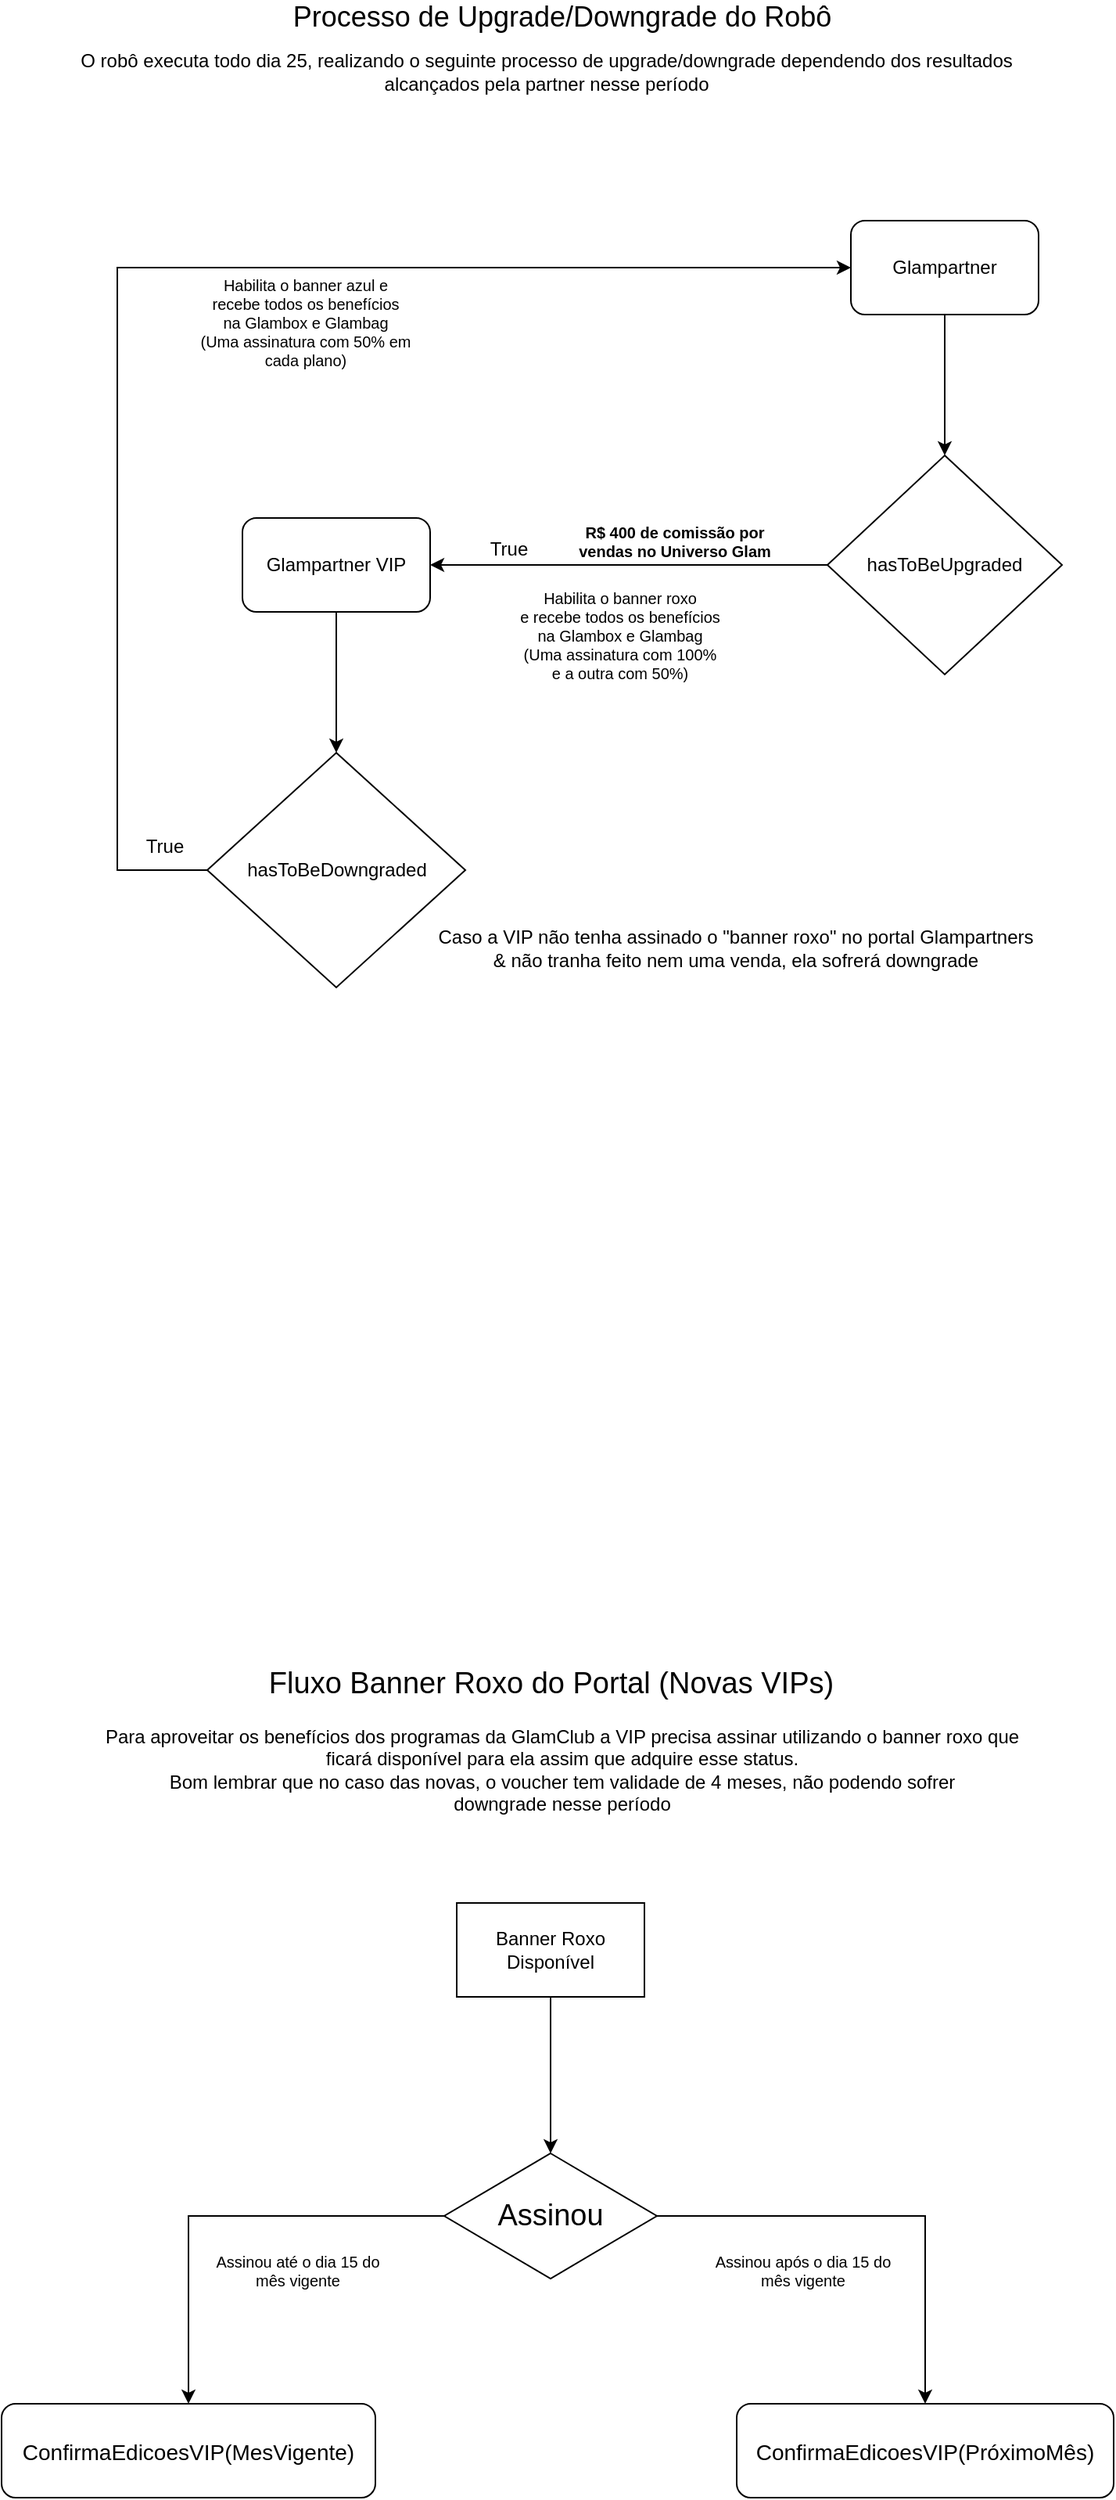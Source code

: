 <mxfile version="20.0.1" type="github">
  <diagram id="C5RBs43oDa-KdzZeNtuy" name="Page-1">
    <mxGraphModel dx="1422" dy="780" grid="1" gridSize="10" guides="1" tooltips="1" connect="1" arrows="1" fold="1" page="1" pageScale="1" pageWidth="827" pageHeight="1169" math="0" shadow="0">
      <root>
        <mxCell id="WIyWlLk6GJQsqaUBKTNV-0" />
        <mxCell id="WIyWlLk6GJQsqaUBKTNV-1" parent="WIyWlLk6GJQsqaUBKTNV-0" />
        <mxCell id="aP12nHPMY8GT1LRpDTK_-2" style="edgeStyle=orthogonalEdgeStyle;rounded=0;orthogonalLoop=1;jettySize=auto;html=1;exitX=0.5;exitY=1;exitDx=0;exitDy=0;entryX=0.5;entryY=0;entryDx=0;entryDy=0;" parent="WIyWlLk6GJQsqaUBKTNV-1" source="aP12nHPMY8GT1LRpDTK_-0" target="aP12nHPMY8GT1LRpDTK_-1" edge="1">
          <mxGeometry relative="1" as="geometry" />
        </mxCell>
        <mxCell id="aP12nHPMY8GT1LRpDTK_-0" value="Glampartner" style="rounded=1;whiteSpace=wrap;html=1;" parent="WIyWlLk6GJQsqaUBKTNV-1" vertex="1">
          <mxGeometry x="603" y="380" width="120" height="60" as="geometry" />
        </mxCell>
        <mxCell id="aP12nHPMY8GT1LRpDTK_-4" style="edgeStyle=orthogonalEdgeStyle;rounded=0;orthogonalLoop=1;jettySize=auto;html=1;exitX=0;exitY=0.5;exitDx=0;exitDy=0;entryX=1;entryY=0.5;entryDx=0;entryDy=0;" parent="WIyWlLk6GJQsqaUBKTNV-1" source="aP12nHPMY8GT1LRpDTK_-1" target="aP12nHPMY8GT1LRpDTK_-3" edge="1">
          <mxGeometry relative="1" as="geometry" />
        </mxCell>
        <mxCell id="aP12nHPMY8GT1LRpDTK_-1" value="hasToBeUpgraded" style="rhombus;whiteSpace=wrap;html=1;" parent="WIyWlLk6GJQsqaUBKTNV-1" vertex="1">
          <mxGeometry x="588" y="530" width="150" height="140" as="geometry" />
        </mxCell>
        <mxCell id="aP12nHPMY8GT1LRpDTK_-9" style="edgeStyle=orthogonalEdgeStyle;rounded=0;orthogonalLoop=1;jettySize=auto;html=1;exitX=0.5;exitY=1;exitDx=0;exitDy=0;fontSize=12;" parent="WIyWlLk6GJQsqaUBKTNV-1" source="aP12nHPMY8GT1LRpDTK_-3" target="aP12nHPMY8GT1LRpDTK_-8" edge="1">
          <mxGeometry relative="1" as="geometry" />
        </mxCell>
        <mxCell id="aP12nHPMY8GT1LRpDTK_-3" value="Glampartner VIP" style="rounded=1;whiteSpace=wrap;html=1;" parent="WIyWlLk6GJQsqaUBKTNV-1" vertex="1">
          <mxGeometry x="214" y="570" width="120" height="60" as="geometry" />
        </mxCell>
        <mxCell id="aP12nHPMY8GT1LRpDTK_-5" value="True" style="text;html=1;align=center;verticalAlign=middle;resizable=0;points=[];autosize=1;strokeColor=none;fillColor=none;" parent="WIyWlLk6GJQsqaUBKTNV-1" vertex="1">
          <mxGeometry x="364" y="580" width="40" height="20" as="geometry" />
        </mxCell>
        <mxCell id="aP12nHPMY8GT1LRpDTK_-6" value="&lt;div style=&quot;font-size: 10px;&quot;&gt;&lt;span id=&quot;docs-internal-guid-e394c3c4-7fff-4086-8c6c-8d4c53dcc6fe&quot; style=&quot;font-size: 10px; font-family: Arial; color: rgb(0, 0, 0); background-color: transparent; font-weight: 700; font-style: normal; font-variant: normal; text-decoration: none; vertical-align: baseline;&quot;&gt;R$ 400 de comissão por &lt;br style=&quot;font-size: 10px;&quot;&gt;&lt;/span&gt;&lt;/div&gt;&lt;div style=&quot;font-size: 10px;&quot;&gt;&lt;span id=&quot;docs-internal-guid-e394c3c4-7fff-4086-8c6c-8d4c53dcc6fe&quot; style=&quot;font-size: 10px; font-family: Arial; color: rgb(0, 0, 0); background-color: transparent; font-weight: 700; font-style: normal; font-variant: normal; text-decoration: none; vertical-align: baseline;&quot;&gt;vendas no Universo Glam&lt;/span&gt;&lt;/div&gt;" style="text;html=1;align=center;verticalAlign=middle;resizable=0;points=[];autosize=1;strokeColor=none;fillColor=none;fontSize=10;" parent="WIyWlLk6GJQsqaUBKTNV-1" vertex="1">
          <mxGeometry x="420" y="570" width="140" height="30" as="geometry" />
        </mxCell>
        <mxCell id="aP12nHPMY8GT1LRpDTK_-10" style="edgeStyle=orthogonalEdgeStyle;rounded=0;orthogonalLoop=1;jettySize=auto;html=1;exitX=0;exitY=0.5;exitDx=0;exitDy=0;entryX=0;entryY=0.5;entryDx=0;entryDy=0;fontSize=12;" parent="WIyWlLk6GJQsqaUBKTNV-1" source="aP12nHPMY8GT1LRpDTK_-8" target="aP12nHPMY8GT1LRpDTK_-0" edge="1">
          <mxGeometry relative="1" as="geometry">
            <Array as="points">
              <mxPoint x="134" y="795" />
              <mxPoint x="134" y="410" />
            </Array>
          </mxGeometry>
        </mxCell>
        <mxCell id="aP12nHPMY8GT1LRpDTK_-8" value="&lt;font style=&quot;font-size: 12px;&quot;&gt;hasToBeDowngraded&lt;/font&gt;" style="rhombus;whiteSpace=wrap;html=1;fontSize=10;" parent="WIyWlLk6GJQsqaUBKTNV-1" vertex="1">
          <mxGeometry x="191.5" y="720" width="165" height="150" as="geometry" />
        </mxCell>
        <mxCell id="aP12nHPMY8GT1LRpDTK_-11" value="True" style="text;html=1;align=center;verticalAlign=middle;resizable=0;points=[];autosize=1;strokeColor=none;fillColor=none;" parent="WIyWlLk6GJQsqaUBKTNV-1" vertex="1">
          <mxGeometry x="144" y="770" width="40" height="20" as="geometry" />
        </mxCell>
        <mxCell id="aP12nHPMY8GT1LRpDTK_-12" value="&lt;div&gt;Habilita o banner roxo&lt;/div&gt;&lt;div&gt;e recebe todos os benefícios &lt;br&gt;&lt;/div&gt;&lt;div&gt;na Glambox e Glambag&lt;/div&gt;&lt;div&gt;(Uma assinatura com 100%&lt;/div&gt;&lt;div&gt;e a outra com 50%)&lt;br&gt;&lt;/div&gt;" style="text;html=1;align=center;verticalAlign=middle;resizable=0;points=[];autosize=1;strokeColor=none;fillColor=none;fontSize=10;" parent="WIyWlLk6GJQsqaUBKTNV-1" vertex="1">
          <mxGeometry x="380" y="610" width="150" height="70" as="geometry" />
        </mxCell>
        <mxCell id="aP12nHPMY8GT1LRpDTK_-13" value="&lt;font style=&quot;font-size: 18px;&quot;&gt;Processo de Upgrade/Downgrade do Robô&lt;br&gt;&lt;/font&gt;" style="text;html=1;align=center;verticalAlign=middle;resizable=0;points=[];autosize=1;strokeColor=none;fillColor=none;" parent="WIyWlLk6GJQsqaUBKTNV-1" vertex="1">
          <mxGeometry x="238" y="240" width="360" height="20" as="geometry" />
        </mxCell>
        <mxCell id="aP12nHPMY8GT1LRpDTK_-14" value="&lt;div&gt;O robô executa todo dia 25, realizando o seguinte processo de upgrade/downgrade dependendo dos resultados&lt;/div&gt;&lt;div&gt;alcançados pela partner nesse período&lt;br&gt;&lt;/div&gt;" style="text;html=1;align=center;verticalAlign=middle;resizable=0;points=[];autosize=1;strokeColor=none;fillColor=none;" parent="WIyWlLk6GJQsqaUBKTNV-1" vertex="1">
          <mxGeometry x="93" y="270" width="630" height="30" as="geometry" />
        </mxCell>
        <mxCell id="aP12nHPMY8GT1LRpDTK_-15" value="&lt;div&gt;Caso a VIP não tenha assinado o &quot;banner roxo&quot; no portal Glampartners&lt;/div&gt;&lt;div&gt;&amp;amp; não tranha feito nem uma venda, ela sofrerá downgrade&lt;br&gt;&lt;/div&gt;" style="text;html=1;align=center;verticalAlign=middle;resizable=0;points=[];autosize=1;strokeColor=none;fillColor=none;" parent="WIyWlLk6GJQsqaUBKTNV-1" vertex="1">
          <mxGeometry x="324" y="830" width="410" height="30" as="geometry" />
        </mxCell>
        <mxCell id="aP12nHPMY8GT1LRpDTK_-27" style="edgeStyle=orthogonalEdgeStyle;rounded=0;orthogonalLoop=1;jettySize=auto;html=1;exitX=0.5;exitY=1;exitDx=0;exitDy=0;entryX=0.5;entryY=0;entryDx=0;entryDy=0;fontSize=19;" parent="WIyWlLk6GJQsqaUBKTNV-1" source="aP12nHPMY8GT1LRpDTK_-16" target="aP12nHPMY8GT1LRpDTK_-20" edge="1">
          <mxGeometry relative="1" as="geometry" />
        </mxCell>
        <mxCell id="aP12nHPMY8GT1LRpDTK_-16" value="Banner Roxo Disponível" style="rounded=0;whiteSpace=wrap;html=1;fontSize=12;" parent="WIyWlLk6GJQsqaUBKTNV-1" vertex="1">
          <mxGeometry x="351" y="1455" width="120" height="60" as="geometry" />
        </mxCell>
        <mxCell id="aP12nHPMY8GT1LRpDTK_-18" value="&lt;div&gt;Fluxo Banner Roxo do Portal (Novas VIPs)&lt;/div&gt;" style="text;html=1;align=center;verticalAlign=middle;resizable=0;points=[];autosize=1;strokeColor=none;fillColor=none;fontSize=19;" parent="WIyWlLk6GJQsqaUBKTNV-1" vertex="1">
          <mxGeometry x="221" y="1300" width="380" height="30" as="geometry" />
        </mxCell>
        <mxCell id="aP12nHPMY8GT1LRpDTK_-19" value="&lt;div&gt;Para aproveitar os benefícios dos programas da GlamClub a VIP precisa assinar utilizando o banner roxo que&lt;/div&gt;&lt;div&gt;ficará disponível para ela assim que adquire esse status.&lt;/div&gt;&lt;div&gt;Bom lembrar que no caso das novas, o voucher tem validade de 4 meses, não podendo sofrer &lt;br&gt;&lt;/div&gt;&lt;div&gt;downgrade nesse período&lt;br&gt;&lt;/div&gt;" style="text;html=1;align=center;verticalAlign=middle;resizable=0;points=[];autosize=1;strokeColor=none;fillColor=none;" parent="WIyWlLk6GJQsqaUBKTNV-1" vertex="1">
          <mxGeometry x="108" y="1340" width="620" height="60" as="geometry" />
        </mxCell>
        <mxCell id="aP12nHPMY8GT1LRpDTK_-22" style="edgeStyle=orthogonalEdgeStyle;rounded=0;orthogonalLoop=1;jettySize=auto;html=1;exitX=0;exitY=0.5;exitDx=0;exitDy=0;fontSize=19;" parent="WIyWlLk6GJQsqaUBKTNV-1" source="aP12nHPMY8GT1LRpDTK_-20" target="aP12nHPMY8GT1LRpDTK_-21" edge="1">
          <mxGeometry relative="1" as="geometry" />
        </mxCell>
        <mxCell id="aP12nHPMY8GT1LRpDTK_-24" style="edgeStyle=orthogonalEdgeStyle;rounded=0;orthogonalLoop=1;jettySize=auto;html=1;exitX=1;exitY=0.5;exitDx=0;exitDy=0;fontSize=19;" parent="WIyWlLk6GJQsqaUBKTNV-1" source="aP12nHPMY8GT1LRpDTK_-20" target="aP12nHPMY8GT1LRpDTK_-23" edge="1">
          <mxGeometry relative="1" as="geometry" />
        </mxCell>
        <mxCell id="aP12nHPMY8GT1LRpDTK_-20" value="Assinou" style="rhombus;whiteSpace=wrap;html=1;fontSize=19;" parent="WIyWlLk6GJQsqaUBKTNV-1" vertex="1">
          <mxGeometry x="343" y="1615" width="136" height="80" as="geometry" />
        </mxCell>
        <mxCell id="aP12nHPMY8GT1LRpDTK_-21" value="&lt;font style=&quot;font-size: 14px;&quot;&gt;ConfirmaEdicoesVIP(MesVigente)&lt;/font&gt;" style="rounded=1;whiteSpace=wrap;html=1;fontSize=19;" parent="WIyWlLk6GJQsqaUBKTNV-1" vertex="1">
          <mxGeometry x="60" y="1775" width="239" height="60" as="geometry" />
        </mxCell>
        <mxCell id="aP12nHPMY8GT1LRpDTK_-23" value="&lt;font style=&quot;font-size: 14px;&quot;&gt;ConfirmaEdicoesVIP(PróximoMês)&lt;/font&gt;" style="rounded=1;whiteSpace=wrap;html=1;fontSize=16;" parent="WIyWlLk6GJQsqaUBKTNV-1" vertex="1">
          <mxGeometry x="530" y="1775" width="241" height="60" as="geometry" />
        </mxCell>
        <mxCell id="aP12nHPMY8GT1LRpDTK_-25" value="&lt;div&gt;Assinou até o dia 15 do&lt;/div&gt;&lt;div&gt;mês vigente&lt;br&gt;&lt;/div&gt;" style="text;html=1;align=center;verticalAlign=middle;resizable=0;points=[];autosize=1;strokeColor=none;fillColor=none;fontSize=10;" parent="WIyWlLk6GJQsqaUBKTNV-1" vertex="1">
          <mxGeometry x="184" y="1675" width="130" height="30" as="geometry" />
        </mxCell>
        <mxCell id="aP12nHPMY8GT1LRpDTK_-26" value="&lt;div&gt;Assinou após o dia 15 do&lt;/div&gt;&lt;div&gt;mês vigente&lt;br&gt;&lt;/div&gt;" style="text;html=1;align=center;verticalAlign=middle;resizable=0;points=[];autosize=1;strokeColor=none;fillColor=none;fontSize=10;" parent="WIyWlLk6GJQsqaUBKTNV-1" vertex="1">
          <mxGeometry x="507" y="1675" width="130" height="30" as="geometry" />
        </mxCell>
        <mxCell id="aP12nHPMY8GT1LRpDTK_-28" value="&lt;div&gt;Habilita o banner azul e &lt;br&gt;&lt;/div&gt;&lt;div&gt;recebe todos os benefícios &lt;br&gt;&lt;/div&gt;&lt;div&gt;na Glambox e Glambag&lt;/div&gt;&lt;div&gt;(Uma assinatura com 50% em &lt;br&gt;&lt;/div&gt;&lt;div&gt;cada plano)&lt;br&gt;&lt;/div&gt;" style="text;html=1;align=center;verticalAlign=middle;resizable=0;points=[];autosize=1;strokeColor=none;fillColor=none;fontSize=10;" parent="WIyWlLk6GJQsqaUBKTNV-1" vertex="1">
          <mxGeometry x="174" y="410" width="160" height="70" as="geometry" />
        </mxCell>
      </root>
    </mxGraphModel>
  </diagram>
</mxfile>
